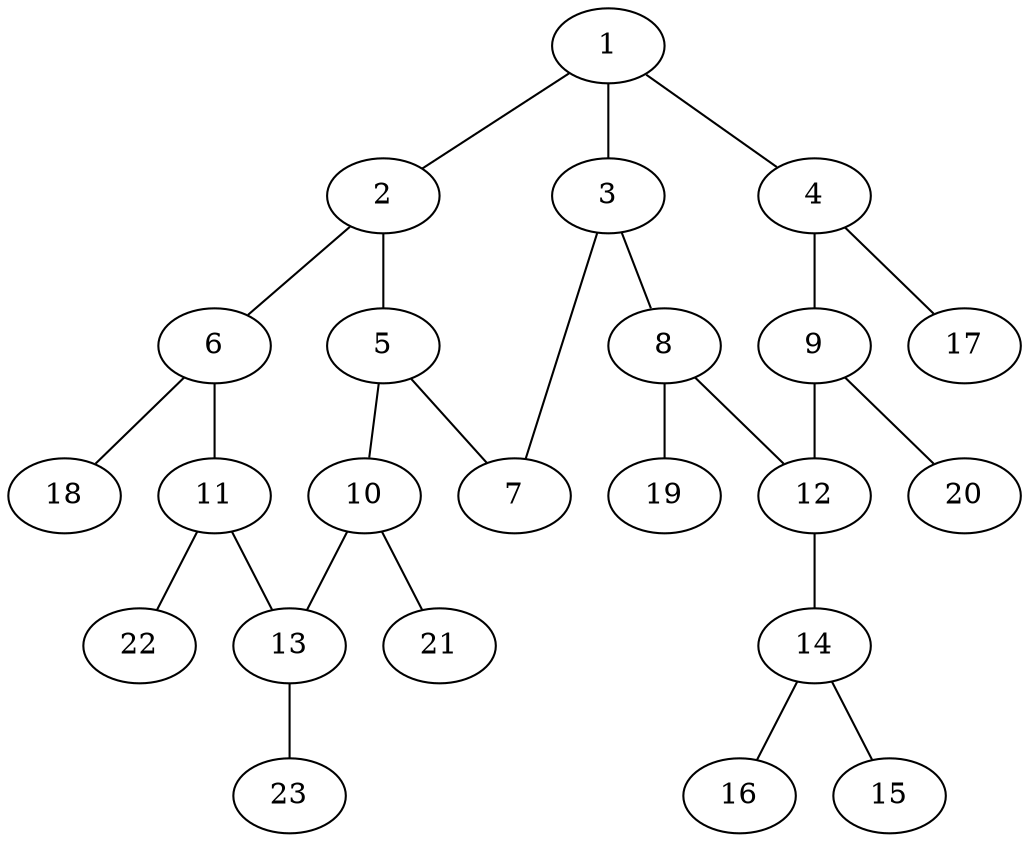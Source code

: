 graph molecule_2360 {
	1	 [chem=C];
	2	 [chem=C];
	1 -- 2	 [valence=1];
	3	 [chem=C];
	1 -- 3	 [valence=2];
	4	 [chem=C];
	1 -- 4	 [valence=1];
	5	 [chem=C];
	2 -- 5	 [valence=2];
	6	 [chem=C];
	2 -- 6	 [valence=1];
	7	 [chem=S];
	3 -- 7	 [valence=1];
	8	 [chem=C];
	3 -- 8	 [valence=1];
	9	 [chem=C];
	4 -- 9	 [valence=2];
	17	 [chem=H];
	4 -- 17	 [valence=1];
	5 -- 7	 [valence=1];
	10	 [chem=C];
	5 -- 10	 [valence=1];
	11	 [chem=C];
	6 -- 11	 [valence=2];
	18	 [chem=H];
	6 -- 18	 [valence=1];
	12	 [chem=C];
	8 -- 12	 [valence=2];
	19	 [chem=H];
	8 -- 19	 [valence=1];
	9 -- 12	 [valence=1];
	20	 [chem=H];
	9 -- 20	 [valence=1];
	13	 [chem=C];
	10 -- 13	 [valence=2];
	21	 [chem=H];
	10 -- 21	 [valence=1];
	11 -- 13	 [valence=1];
	22	 [chem=H];
	11 -- 22	 [valence=1];
	14	 [chem=N];
	12 -- 14	 [valence=1];
	23	 [chem=H];
	13 -- 23	 [valence=1];
	15	 [chem=O];
	14 -- 15	 [valence=2];
	16	 [chem=O];
	14 -- 16	 [valence=1];
}
